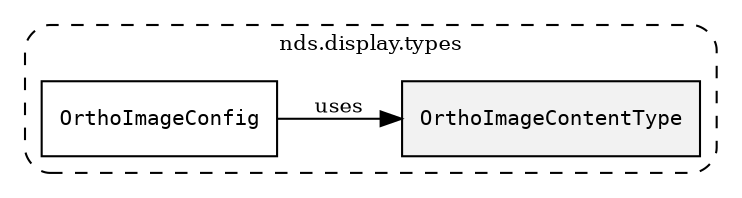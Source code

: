 /**
 * This dot file creates symbol collaboration diagram for OrthoImageContentType.
 */
digraph ZSERIO
{
    node [shape=box, fontsize=10];
    rankdir="LR";
    fontsize=10;
    tooltip="OrthoImageContentType collaboration diagram";

    subgraph "cluster_nds.display.types"
    {
        style="dashed, rounded";
        label="nds.display.types";
        tooltip="Package nds.display.types";
        href="../../../content/packages/nds.display.types.html#Package-nds-display-types";
        target="_parent";

        "OrthoImageContentType" [style="filled", fillcolor="#0000000D", target="_parent", label=<<font face="monospace"><table align="center" border="0" cellspacing="0" cellpadding="0"><tr><td href="../../../content/packages/nds.display.types.html#Enum-OrthoImageContentType" title="Enum defined in nds.display.types">OrthoImageContentType</td></tr></table></font>>];
        "OrthoImageConfig" [target="_parent", label=<<font face="monospace"><table align="center" border="0" cellspacing="0" cellpadding="0"><tr><td href="../../../content/packages/nds.display.types.html#Structure-OrthoImageConfig" title="Structure defined in nds.display.types">OrthoImageConfig</td></tr></table></font>>];
    }

    "OrthoImageConfig" -> "OrthoImageContentType" [label="uses", fontsize=10];
}
